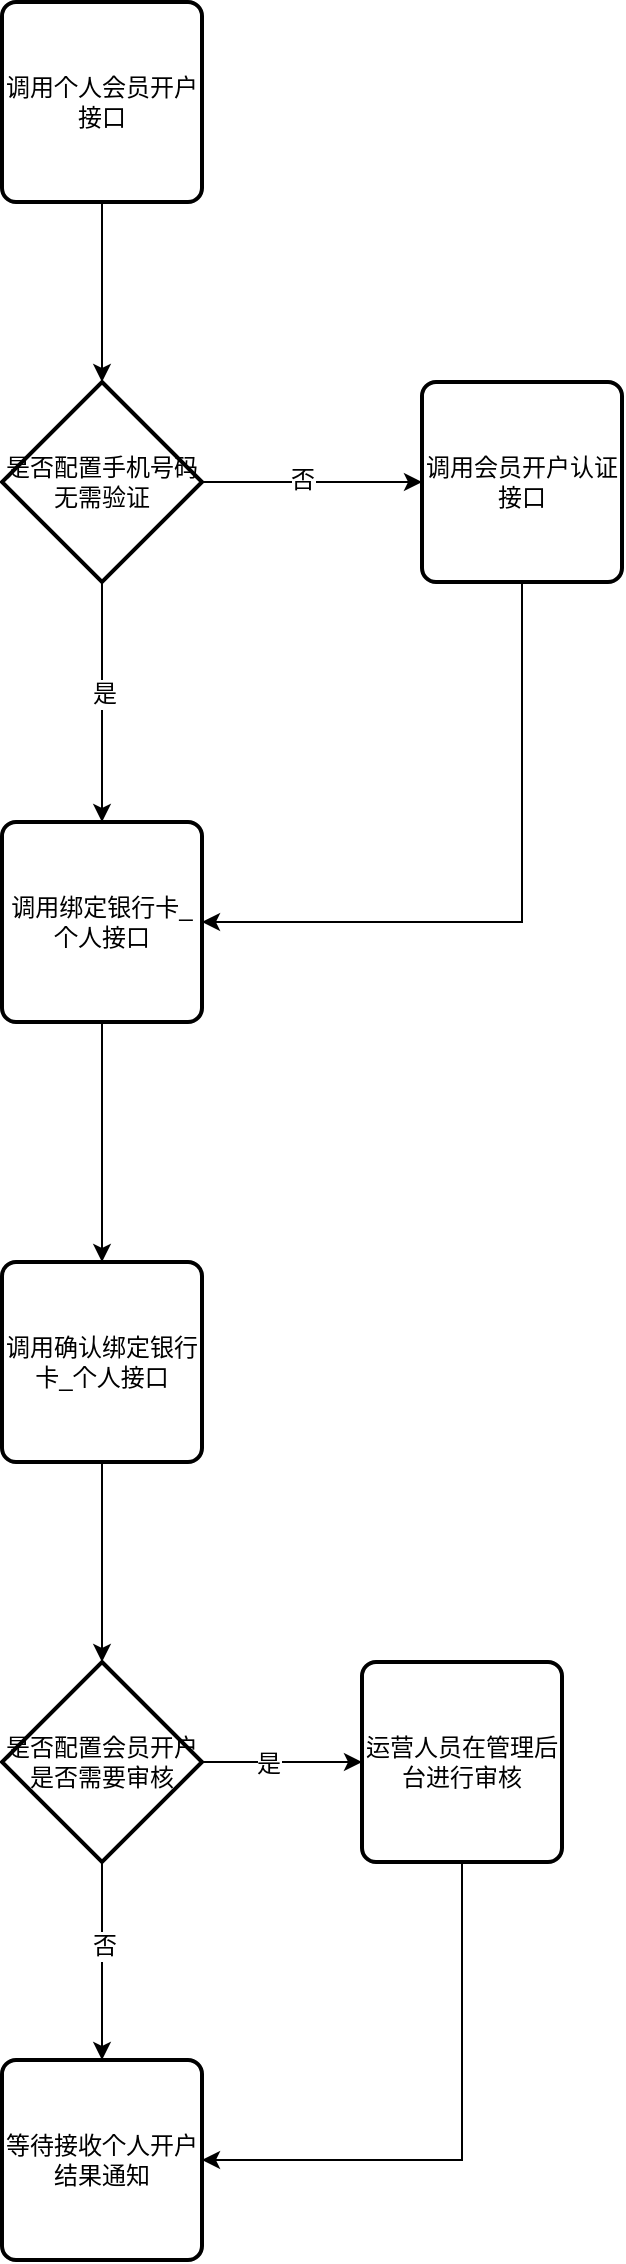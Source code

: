 <mxfile version="12.0.3" type="github" pages="1"><diagram id="_RE_5iFHfkcYcvLPGnha" name="个人会员"><mxGraphModel dx="1172" dy="600" grid="1" gridSize="10" guides="1" tooltips="1" connect="1" arrows="1" fold="1" page="1" pageScale="1" pageWidth="827" pageHeight="1169" math="0" shadow="0"><root><mxCell id="0"/><mxCell id="1" parent="0"/><mxCell id="LwwBDkgkIhJa3WMhhJVJ-3" style="edgeStyle=orthogonalEdgeStyle;rounded=0;orthogonalLoop=1;jettySize=auto;html=1;entryX=0.5;entryY=0;entryDx=0;entryDy=0;entryPerimeter=0;" edge="1" parent="1" source="LwwBDkgkIhJa3WMhhJVJ-1" target="LwwBDkgkIhJa3WMhhJVJ-2"><mxGeometry relative="1" as="geometry"/></mxCell><mxCell id="LwwBDkgkIhJa3WMhhJVJ-1" value="调用个人会员开户接口" style="rounded=1;whiteSpace=wrap;html=1;absoluteArcSize=1;arcSize=14;strokeWidth=2;" vertex="1" parent="1"><mxGeometry x="260" y="40" width="100" height="100" as="geometry"/></mxCell><mxCell id="LwwBDkgkIhJa3WMhhJVJ-5" style="edgeStyle=orthogonalEdgeStyle;rounded=0;orthogonalLoop=1;jettySize=auto;html=1;entryX=0;entryY=0.5;entryDx=0;entryDy=0;" edge="1" parent="1" source="LwwBDkgkIhJa3WMhhJVJ-2" target="LwwBDkgkIhJa3WMhhJVJ-4"><mxGeometry relative="1" as="geometry"/></mxCell><mxCell id="LwwBDkgkIhJa3WMhhJVJ-23" value="否" style="text;html=1;resizable=0;points=[];align=center;verticalAlign=middle;labelBackgroundColor=#ffffff;" vertex="1" connectable="0" parent="LwwBDkgkIhJa3WMhhJVJ-5"><mxGeometry x="-0.091" y="1" relative="1" as="geometry"><mxPoint as="offset"/></mxGeometry></mxCell><mxCell id="LwwBDkgkIhJa3WMhhJVJ-7" style="edgeStyle=orthogonalEdgeStyle;rounded=0;orthogonalLoop=1;jettySize=auto;html=1;" edge="1" parent="1" source="LwwBDkgkIhJa3WMhhJVJ-2" target="LwwBDkgkIhJa3WMhhJVJ-6"><mxGeometry relative="1" as="geometry"/></mxCell><mxCell id="LwwBDkgkIhJa3WMhhJVJ-24" value="是" style="text;html=1;resizable=0;points=[];align=center;verticalAlign=middle;labelBackgroundColor=#ffffff;" vertex="1" connectable="0" parent="LwwBDkgkIhJa3WMhhJVJ-7"><mxGeometry x="-0.067" y="1" relative="1" as="geometry"><mxPoint as="offset"/></mxGeometry></mxCell><mxCell id="LwwBDkgkIhJa3WMhhJVJ-2" value="是否配置手机号码无需验证" style="strokeWidth=2;html=1;shape=mxgraph.flowchart.decision;whiteSpace=wrap;" vertex="1" parent="1"><mxGeometry x="260" y="230" width="100" height="100" as="geometry"/></mxCell><mxCell id="LwwBDkgkIhJa3WMhhJVJ-11" style="edgeStyle=orthogonalEdgeStyle;rounded=0;orthogonalLoop=1;jettySize=auto;html=1;entryX=1;entryY=0.5;entryDx=0;entryDy=0;" edge="1" parent="1" source="LwwBDkgkIhJa3WMhhJVJ-4" target="LwwBDkgkIhJa3WMhhJVJ-6"><mxGeometry relative="1" as="geometry"><Array as="points"><mxPoint x="520" y="500"/></Array></mxGeometry></mxCell><mxCell id="LwwBDkgkIhJa3WMhhJVJ-4" value="调用会员开户认证接口" style="rounded=1;whiteSpace=wrap;html=1;absoluteArcSize=1;arcSize=14;strokeWidth=2;" vertex="1" parent="1"><mxGeometry x="470" y="230" width="100" height="100" as="geometry"/></mxCell><mxCell id="LwwBDkgkIhJa3WMhhJVJ-9" style="edgeStyle=orthogonalEdgeStyle;rounded=0;orthogonalLoop=1;jettySize=auto;html=1;entryX=0.5;entryY=0;entryDx=0;entryDy=0;" edge="1" parent="1" source="LwwBDkgkIhJa3WMhhJVJ-6" target="LwwBDkgkIhJa3WMhhJVJ-8"><mxGeometry relative="1" as="geometry"/></mxCell><mxCell id="LwwBDkgkIhJa3WMhhJVJ-6" value="调用绑定银行卡_个人接口" style="rounded=1;whiteSpace=wrap;html=1;absoluteArcSize=1;arcSize=14;strokeWidth=2;" vertex="1" parent="1"><mxGeometry x="260" y="450" width="100" height="100" as="geometry"/></mxCell><mxCell id="LwwBDkgkIhJa3WMhhJVJ-12" style="edgeStyle=orthogonalEdgeStyle;rounded=0;orthogonalLoop=1;jettySize=auto;html=1;" edge="1" parent="1" source="LwwBDkgkIhJa3WMhhJVJ-8" target="LwwBDkgkIhJa3WMhhJVJ-10"><mxGeometry relative="1" as="geometry"/></mxCell><mxCell id="LwwBDkgkIhJa3WMhhJVJ-8" value="调用确认绑定银行卡_个人接口" style="rounded=1;whiteSpace=wrap;html=1;absoluteArcSize=1;arcSize=14;strokeWidth=2;" vertex="1" parent="1"><mxGeometry x="260" y="670" width="100" height="100" as="geometry"/></mxCell><mxCell id="LwwBDkgkIhJa3WMhhJVJ-14" value="" style="edgeStyle=orthogonalEdgeStyle;rounded=0;orthogonalLoop=1;jettySize=auto;html=1;" edge="1" parent="1" source="LwwBDkgkIhJa3WMhhJVJ-10"><mxGeometry relative="1" as="geometry"><mxPoint x="440" y="920" as="targetPoint"/></mxGeometry></mxCell><mxCell id="LwwBDkgkIhJa3WMhhJVJ-16" value="是" style="text;html=1;resizable=0;points=[];align=center;verticalAlign=middle;labelBackgroundColor=#ffffff;" vertex="1" connectable="0" parent="LwwBDkgkIhJa3WMhhJVJ-14"><mxGeometry x="-0.175" y="-1" relative="1" as="geometry"><mxPoint as="offset"/></mxGeometry></mxCell><mxCell id="LwwBDkgkIhJa3WMhhJVJ-20" style="edgeStyle=orthogonalEdgeStyle;rounded=0;orthogonalLoop=1;jettySize=auto;html=1;" edge="1" parent="1" source="LwwBDkgkIhJa3WMhhJVJ-10" target="LwwBDkgkIhJa3WMhhJVJ-19"><mxGeometry relative="1" as="geometry"/></mxCell><mxCell id="LwwBDkgkIhJa3WMhhJVJ-21" value="否" style="text;html=1;resizable=0;points=[];align=center;verticalAlign=middle;labelBackgroundColor=#ffffff;" vertex="1" connectable="0" parent="LwwBDkgkIhJa3WMhhJVJ-20"><mxGeometry x="-0.151" y="1" relative="1" as="geometry"><mxPoint as="offset"/></mxGeometry></mxCell><mxCell id="LwwBDkgkIhJa3WMhhJVJ-10" value="是否配置会员开户是否需要审核" style="strokeWidth=2;html=1;shape=mxgraph.flowchart.decision;whiteSpace=wrap;" vertex="1" parent="1"><mxGeometry x="260" y="870" width="100" height="100" as="geometry"/></mxCell><mxCell id="LwwBDkgkIhJa3WMhhJVJ-22" style="edgeStyle=orthogonalEdgeStyle;rounded=0;orthogonalLoop=1;jettySize=auto;html=1;entryX=1;entryY=0.5;entryDx=0;entryDy=0;" edge="1" parent="1" source="LwwBDkgkIhJa3WMhhJVJ-15" target="LwwBDkgkIhJa3WMhhJVJ-19"><mxGeometry relative="1" as="geometry"><Array as="points"><mxPoint x="490" y="1119"/></Array></mxGeometry></mxCell><mxCell id="LwwBDkgkIhJa3WMhhJVJ-15" value="运营人员在管理后台进行审核" style="rounded=1;whiteSpace=wrap;html=1;absoluteArcSize=1;arcSize=14;strokeWidth=2;" vertex="1" parent="1"><mxGeometry x="440" y="870" width="100" height="100" as="geometry"/></mxCell><mxCell id="LwwBDkgkIhJa3WMhhJVJ-19" value="等待接收个人开户结果通知" style="rounded=1;whiteSpace=wrap;html=1;absoluteArcSize=1;arcSize=14;strokeWidth=2;" vertex="1" parent="1"><mxGeometry x="260" y="1069" width="100" height="100" as="geometry"/></mxCell></root></mxGraphModel></diagram></mxfile>